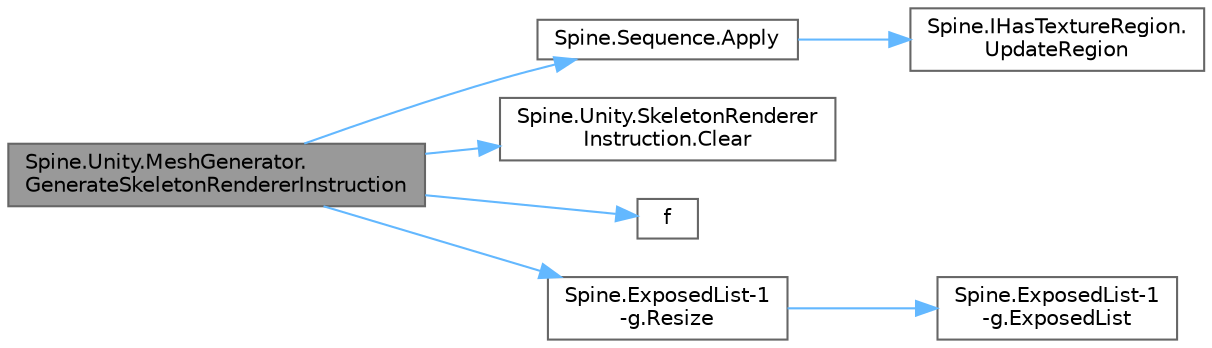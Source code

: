 digraph "Spine.Unity.MeshGenerator.GenerateSkeletonRendererInstruction"
{
 // LATEX_PDF_SIZE
  bgcolor="transparent";
  edge [fontname=Helvetica,fontsize=10,labelfontname=Helvetica,labelfontsize=10];
  node [fontname=Helvetica,fontsize=10,shape=box,height=0.2,width=0.4];
  rankdir="LR";
  Node1 [id="Node000001",label="Spine.Unity.MeshGenerator.\lGenerateSkeletonRendererInstruction",height=0.2,width=0.4,color="gray40", fillcolor="grey60", style="filled", fontcolor="black",tooltip=" "];
  Node1 -> Node2 [id="edge7_Node000001_Node000002",color="steelblue1",style="solid",tooltip=" "];
  Node2 [id="Node000002",label="Spine.Sequence.Apply",height=0.2,width=0.4,color="grey40", fillcolor="white", style="filled",URL="$class_spine_1_1_sequence.html#a1107eec4f870623425102be5a580db42",tooltip=" "];
  Node2 -> Node3 [id="edge8_Node000002_Node000003",color="steelblue1",style="solid",tooltip=" "];
  Node3 [id="Node000003",label="Spine.IHasTextureRegion.\lUpdateRegion",height=0.2,width=0.4,color="grey40", fillcolor="white", style="filled",URL="$interface_spine_1_1_i_has_texture_region.html#a37a36abf5d7be9ae3b8e48a7ff3c7fc2",tooltip="Updates any values the attachment calculates using the Region. Must be called after setting the Regio..."];
  Node1 -> Node4 [id="edge9_Node000001_Node000004",color="steelblue1",style="solid",tooltip=" "];
  Node4 [id="Node000004",label="Spine.Unity.SkeletonRenderer\lInstruction.Clear",height=0.2,width=0.4,color="grey40", fillcolor="white", style="filled",URL="$class_spine_1_1_unity_1_1_skeleton_renderer_instruction.html#abe026d6be1737795d804bfbface0713c",tooltip=" "];
  Node1 -> Node5 [id="edge10_Node000001_Node000005",color="steelblue1",style="solid",tooltip=" "];
  Node5 [id="Node000005",label="f",height=0.2,width=0.4,color="grey40", fillcolor="white", style="filled",URL="$cxx11__tensor__map_8cpp.html#a7f507fea02198f6cb81c86640c7b1a4e",tooltip=" "];
  Node1 -> Node6 [id="edge11_Node000001_Node000006",color="steelblue1",style="solid",tooltip=" "];
  Node6 [id="Node000006",label="Spine.ExposedList-1\l-g.Resize",height=0.2,width=0.4,color="grey40", fillcolor="white", style="filled",URL="$class_spine_1_1_exposed_list-1-g.html#a563c4ad0ce4faf82ab5fed8668ce1395",tooltip=" "];
  Node6 -> Node7 [id="edge12_Node000006_Node000007",color="steelblue1",style="solid",tooltip=" "];
  Node7 [id="Node000007",label="Spine.ExposedList-1\l-g.ExposedList",height=0.2,width=0.4,color="grey40", fillcolor="white", style="filled",URL="$class_spine_1_1_exposed_list-1-g.html#ab8ce31918999084ca865fd6d34667c90",tooltip=" "];
}
